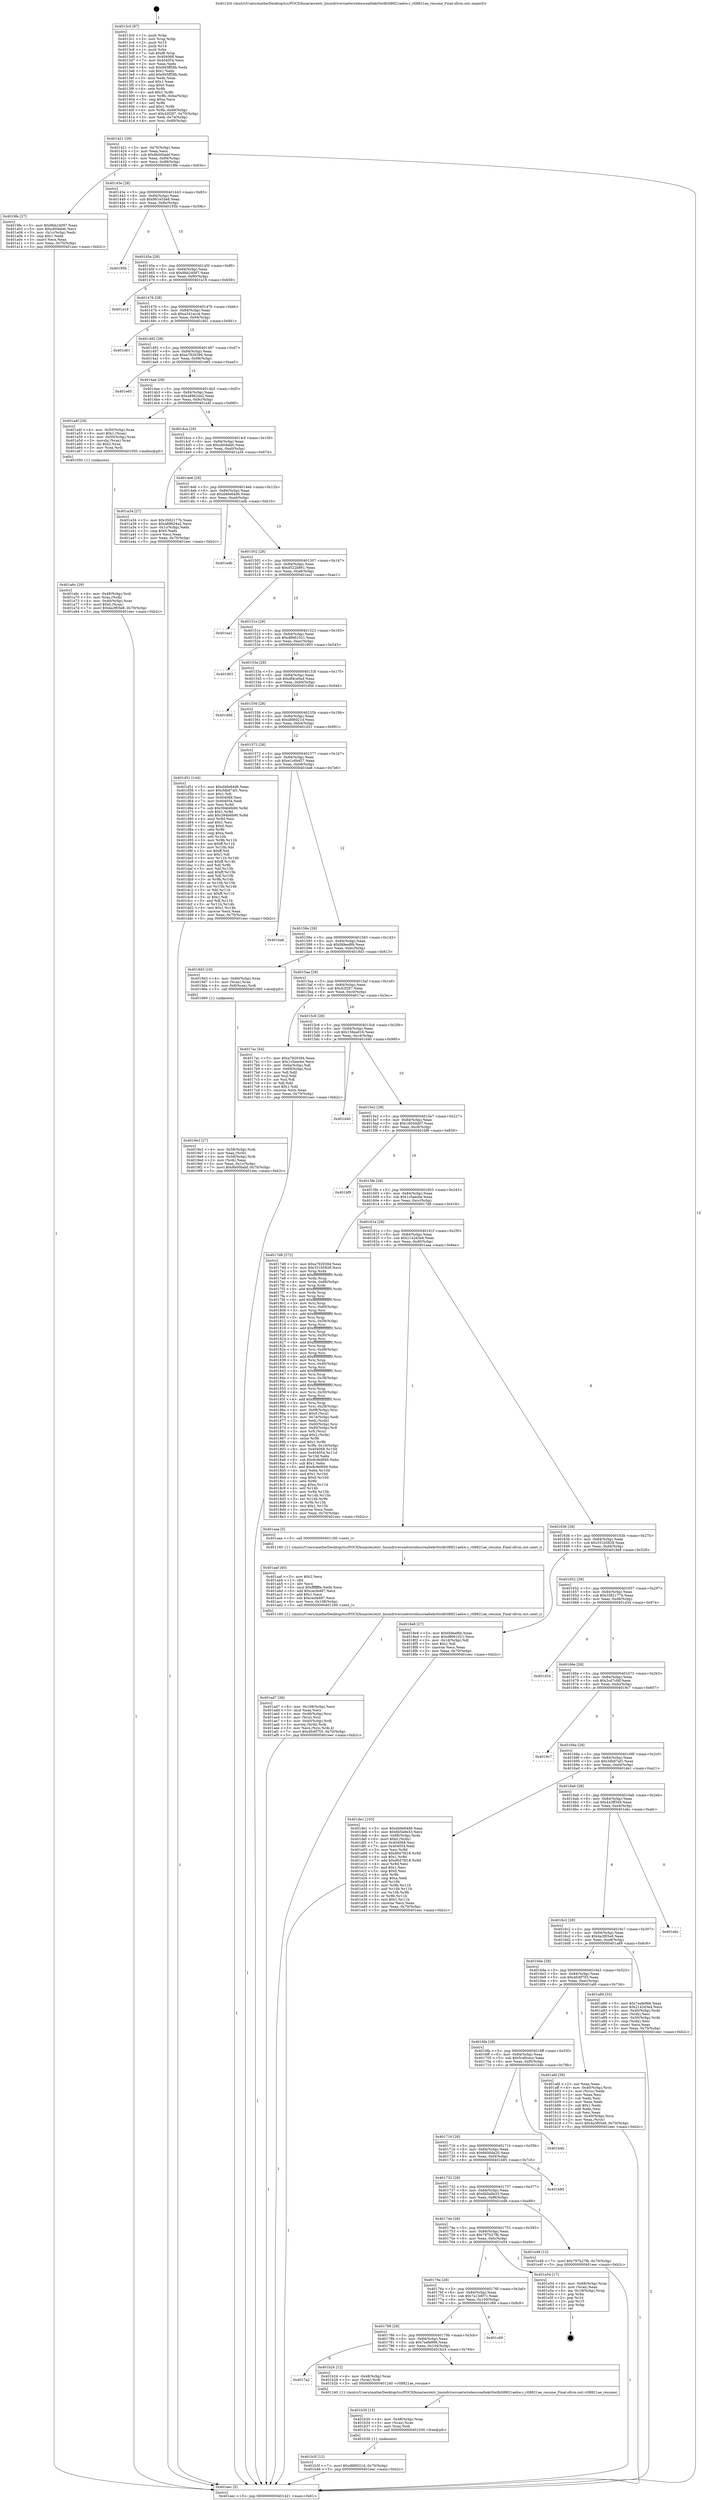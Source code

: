 digraph "0x4013c0" {
  label = "0x4013c0 (/mnt/c/Users/mathe/Desktop/tcc/POCII/binaries/extr_linuxdriversnetwirelessrealtekrtlwifirtl8821aehw.c_rtl8821ae_resume_Final-ollvm.out::main(0))"
  labelloc = "t"
  node[shape=record]

  Entry [label="",width=0.3,height=0.3,shape=circle,fillcolor=black,style=filled]
  "0x401421" [label="{
     0x401421 [29]\l
     | [instrs]\l
     &nbsp;&nbsp;0x401421 \<+3\>: mov -0x70(%rbp),%eax\l
     &nbsp;&nbsp;0x401424 \<+2\>: mov %eax,%ecx\l
     &nbsp;&nbsp;0x401426 \<+6\>: sub $0x8b00babf,%ecx\l
     &nbsp;&nbsp;0x40142c \<+6\>: mov %eax,-0x84(%rbp)\l
     &nbsp;&nbsp;0x401432 \<+6\>: mov %ecx,-0x88(%rbp)\l
     &nbsp;&nbsp;0x401438 \<+6\>: je 00000000004019fe \<main+0x63e\>\l
  }"]
  "0x4019fe" [label="{
     0x4019fe [27]\l
     | [instrs]\l
     &nbsp;&nbsp;0x4019fe \<+5\>: mov $0x9bb24097,%eax\l
     &nbsp;&nbsp;0x401a03 \<+5\>: mov $0xcb04ebfc,%ecx\l
     &nbsp;&nbsp;0x401a08 \<+3\>: mov -0x1c(%rbp),%edx\l
     &nbsp;&nbsp;0x401a0b \<+3\>: cmp $0x1,%edx\l
     &nbsp;&nbsp;0x401a0e \<+3\>: cmovl %ecx,%eax\l
     &nbsp;&nbsp;0x401a11 \<+3\>: mov %eax,-0x70(%rbp)\l
     &nbsp;&nbsp;0x401a14 \<+5\>: jmp 0000000000401eec \<main+0xb2c\>\l
  }"]
  "0x40143e" [label="{
     0x40143e [28]\l
     | [instrs]\l
     &nbsp;&nbsp;0x40143e \<+5\>: jmp 0000000000401443 \<main+0x83\>\l
     &nbsp;&nbsp;0x401443 \<+6\>: mov -0x84(%rbp),%eax\l
     &nbsp;&nbsp;0x401449 \<+5\>: sub $0x961e53e8,%eax\l
     &nbsp;&nbsp;0x40144e \<+6\>: mov %eax,-0x8c(%rbp)\l
     &nbsp;&nbsp;0x401454 \<+6\>: je 000000000040195b \<main+0x59b\>\l
  }"]
  Exit [label="",width=0.3,height=0.3,shape=circle,fillcolor=black,style=filled,peripheries=2]
  "0x40195b" [label="{
     0x40195b\l
  }", style=dashed]
  "0x40145a" [label="{
     0x40145a [28]\l
     | [instrs]\l
     &nbsp;&nbsp;0x40145a \<+5\>: jmp 000000000040145f \<main+0x9f\>\l
     &nbsp;&nbsp;0x40145f \<+6\>: mov -0x84(%rbp),%eax\l
     &nbsp;&nbsp;0x401465 \<+5\>: sub $0x9bb24097,%eax\l
     &nbsp;&nbsp;0x40146a \<+6\>: mov %eax,-0x90(%rbp)\l
     &nbsp;&nbsp;0x401470 \<+6\>: je 0000000000401a19 \<main+0x659\>\l
  }"]
  "0x401b3f" [label="{
     0x401b3f [12]\l
     | [instrs]\l
     &nbsp;&nbsp;0x401b3f \<+7\>: movl $0xdfd6021d,-0x70(%rbp)\l
     &nbsp;&nbsp;0x401b46 \<+5\>: jmp 0000000000401eec \<main+0xb2c\>\l
  }"]
  "0x401a19" [label="{
     0x401a19\l
  }", style=dashed]
  "0x401476" [label="{
     0x401476 [28]\l
     | [instrs]\l
     &nbsp;&nbsp;0x401476 \<+5\>: jmp 000000000040147b \<main+0xbb\>\l
     &nbsp;&nbsp;0x40147b \<+6\>: mov -0x84(%rbp),%eax\l
     &nbsp;&nbsp;0x401481 \<+5\>: sub $0xa341acc4,%eax\l
     &nbsp;&nbsp;0x401486 \<+6\>: mov %eax,-0x94(%rbp)\l
     &nbsp;&nbsp;0x40148c \<+6\>: je 0000000000401d01 \<main+0x941\>\l
  }"]
  "0x401b30" [label="{
     0x401b30 [15]\l
     | [instrs]\l
     &nbsp;&nbsp;0x401b30 \<+4\>: mov -0x48(%rbp),%rax\l
     &nbsp;&nbsp;0x401b34 \<+3\>: mov (%rax),%rax\l
     &nbsp;&nbsp;0x401b37 \<+3\>: mov %rax,%rdi\l
     &nbsp;&nbsp;0x401b3a \<+5\>: call 0000000000401030 \<free@plt\>\l
     | [calls]\l
     &nbsp;&nbsp;0x401030 \{1\} (unknown)\l
  }"]
  "0x401d01" [label="{
     0x401d01\l
  }", style=dashed]
  "0x401492" [label="{
     0x401492 [28]\l
     | [instrs]\l
     &nbsp;&nbsp;0x401492 \<+5\>: jmp 0000000000401497 \<main+0xd7\>\l
     &nbsp;&nbsp;0x401497 \<+6\>: mov -0x84(%rbp),%eax\l
     &nbsp;&nbsp;0x40149d \<+5\>: sub $0xa7929394,%eax\l
     &nbsp;&nbsp;0x4014a2 \<+6\>: mov %eax,-0x98(%rbp)\l
     &nbsp;&nbsp;0x4014a8 \<+6\>: je 0000000000401e65 \<main+0xaa5\>\l
  }"]
  "0x4017a2" [label="{
     0x4017a2\l
  }", style=dashed]
  "0x401e65" [label="{
     0x401e65\l
  }", style=dashed]
  "0x4014ae" [label="{
     0x4014ae [28]\l
     | [instrs]\l
     &nbsp;&nbsp;0x4014ae \<+5\>: jmp 00000000004014b3 \<main+0xf3\>\l
     &nbsp;&nbsp;0x4014b3 \<+6\>: mov -0x84(%rbp),%eax\l
     &nbsp;&nbsp;0x4014b9 \<+5\>: sub $0xa89624a2,%eax\l
     &nbsp;&nbsp;0x4014be \<+6\>: mov %eax,-0x9c(%rbp)\l
     &nbsp;&nbsp;0x4014c4 \<+6\>: je 0000000000401a4f \<main+0x68f\>\l
  }"]
  "0x401b24" [label="{
     0x401b24 [12]\l
     | [instrs]\l
     &nbsp;&nbsp;0x401b24 \<+4\>: mov -0x48(%rbp),%rax\l
     &nbsp;&nbsp;0x401b28 \<+3\>: mov (%rax),%rdi\l
     &nbsp;&nbsp;0x401b2b \<+5\>: call 0000000000401240 \<rtl8821ae_resume\>\l
     | [calls]\l
     &nbsp;&nbsp;0x401240 \{1\} (/mnt/c/Users/mathe/Desktop/tcc/POCII/binaries/extr_linuxdriversnetwirelessrealtekrtlwifirtl8821aehw.c_rtl8821ae_resume_Final-ollvm.out::rtl8821ae_resume)\l
  }"]
  "0x401a4f" [label="{
     0x401a4f [29]\l
     | [instrs]\l
     &nbsp;&nbsp;0x401a4f \<+4\>: mov -0x50(%rbp),%rax\l
     &nbsp;&nbsp;0x401a53 \<+6\>: movl $0x1,(%rax)\l
     &nbsp;&nbsp;0x401a59 \<+4\>: mov -0x50(%rbp),%rax\l
     &nbsp;&nbsp;0x401a5d \<+3\>: movslq (%rax),%rax\l
     &nbsp;&nbsp;0x401a60 \<+4\>: shl $0x2,%rax\l
     &nbsp;&nbsp;0x401a64 \<+3\>: mov %rax,%rdi\l
     &nbsp;&nbsp;0x401a67 \<+5\>: call 0000000000401050 \<malloc@plt\>\l
     | [calls]\l
     &nbsp;&nbsp;0x401050 \{1\} (unknown)\l
  }"]
  "0x4014ca" [label="{
     0x4014ca [28]\l
     | [instrs]\l
     &nbsp;&nbsp;0x4014ca \<+5\>: jmp 00000000004014cf \<main+0x10f\>\l
     &nbsp;&nbsp;0x4014cf \<+6\>: mov -0x84(%rbp),%eax\l
     &nbsp;&nbsp;0x4014d5 \<+5\>: sub $0xcb04ebfc,%eax\l
     &nbsp;&nbsp;0x4014da \<+6\>: mov %eax,-0xa0(%rbp)\l
     &nbsp;&nbsp;0x4014e0 \<+6\>: je 0000000000401a34 \<main+0x674\>\l
  }"]
  "0x401786" [label="{
     0x401786 [28]\l
     | [instrs]\l
     &nbsp;&nbsp;0x401786 \<+5\>: jmp 000000000040178b \<main+0x3cb\>\l
     &nbsp;&nbsp;0x40178b \<+6\>: mov -0x84(%rbp),%eax\l
     &nbsp;&nbsp;0x401791 \<+5\>: sub $0x7eefe966,%eax\l
     &nbsp;&nbsp;0x401796 \<+6\>: mov %eax,-0x104(%rbp)\l
     &nbsp;&nbsp;0x40179c \<+6\>: je 0000000000401b24 \<main+0x764\>\l
  }"]
  "0x401a34" [label="{
     0x401a34 [27]\l
     | [instrs]\l
     &nbsp;&nbsp;0x401a34 \<+5\>: mov $0x3582177b,%eax\l
     &nbsp;&nbsp;0x401a39 \<+5\>: mov $0xa89624a2,%ecx\l
     &nbsp;&nbsp;0x401a3e \<+3\>: mov -0x1c(%rbp),%edx\l
     &nbsp;&nbsp;0x401a41 \<+3\>: cmp $0x0,%edx\l
     &nbsp;&nbsp;0x401a44 \<+3\>: cmove %ecx,%eax\l
     &nbsp;&nbsp;0x401a47 \<+3\>: mov %eax,-0x70(%rbp)\l
     &nbsp;&nbsp;0x401a4a \<+5\>: jmp 0000000000401eec \<main+0xb2c\>\l
  }"]
  "0x4014e6" [label="{
     0x4014e6 [28]\l
     | [instrs]\l
     &nbsp;&nbsp;0x4014e6 \<+5\>: jmp 00000000004014eb \<main+0x12b\>\l
     &nbsp;&nbsp;0x4014eb \<+6\>: mov -0x84(%rbp),%eax\l
     &nbsp;&nbsp;0x4014f1 \<+5\>: sub $0xd46e64d6,%eax\l
     &nbsp;&nbsp;0x4014f6 \<+6\>: mov %eax,-0xa4(%rbp)\l
     &nbsp;&nbsp;0x4014fc \<+6\>: je 0000000000401edb \<main+0xb1b\>\l
  }"]
  "0x401c89" [label="{
     0x401c89\l
  }", style=dashed]
  "0x401edb" [label="{
     0x401edb\l
  }", style=dashed]
  "0x401502" [label="{
     0x401502 [28]\l
     | [instrs]\l
     &nbsp;&nbsp;0x401502 \<+5\>: jmp 0000000000401507 \<main+0x147\>\l
     &nbsp;&nbsp;0x401507 \<+6\>: mov -0x84(%rbp),%eax\l
     &nbsp;&nbsp;0x40150d \<+5\>: sub $0xd522b861,%eax\l
     &nbsp;&nbsp;0x401512 \<+6\>: mov %eax,-0xa8(%rbp)\l
     &nbsp;&nbsp;0x401518 \<+6\>: je 0000000000401ea1 \<main+0xae1\>\l
  }"]
  "0x40176a" [label="{
     0x40176a [28]\l
     | [instrs]\l
     &nbsp;&nbsp;0x40176a \<+5\>: jmp 000000000040176f \<main+0x3af\>\l
     &nbsp;&nbsp;0x40176f \<+6\>: mov -0x84(%rbp),%eax\l
     &nbsp;&nbsp;0x401775 \<+5\>: sub $0x7a13d07c,%eax\l
     &nbsp;&nbsp;0x40177a \<+6\>: mov %eax,-0x100(%rbp)\l
     &nbsp;&nbsp;0x401780 \<+6\>: je 0000000000401c89 \<main+0x8c9\>\l
  }"]
  "0x401ea1" [label="{
     0x401ea1\l
  }", style=dashed]
  "0x40151e" [label="{
     0x40151e [28]\l
     | [instrs]\l
     &nbsp;&nbsp;0x40151e \<+5\>: jmp 0000000000401523 \<main+0x163\>\l
     &nbsp;&nbsp;0x401523 \<+6\>: mov -0x84(%rbp),%eax\l
     &nbsp;&nbsp;0x401529 \<+5\>: sub $0xd8661021,%eax\l
     &nbsp;&nbsp;0x40152e \<+6\>: mov %eax,-0xac(%rbp)\l
     &nbsp;&nbsp;0x401534 \<+6\>: je 0000000000401903 \<main+0x543\>\l
  }"]
  "0x401e54" [label="{
     0x401e54 [17]\l
     | [instrs]\l
     &nbsp;&nbsp;0x401e54 \<+4\>: mov -0x68(%rbp),%rax\l
     &nbsp;&nbsp;0x401e58 \<+2\>: mov (%rax),%eax\l
     &nbsp;&nbsp;0x401e5a \<+4\>: lea -0x18(%rbp),%rsp\l
     &nbsp;&nbsp;0x401e5e \<+1\>: pop %rbx\l
     &nbsp;&nbsp;0x401e5f \<+2\>: pop %r14\l
     &nbsp;&nbsp;0x401e61 \<+2\>: pop %r15\l
     &nbsp;&nbsp;0x401e63 \<+1\>: pop %rbp\l
     &nbsp;&nbsp;0x401e64 \<+1\>: ret\l
  }"]
  "0x401903" [label="{
     0x401903\l
  }", style=dashed]
  "0x40153a" [label="{
     0x40153a [28]\l
     | [instrs]\l
     &nbsp;&nbsp;0x40153a \<+5\>: jmp 000000000040153f \<main+0x17f\>\l
     &nbsp;&nbsp;0x40153f \<+6\>: mov -0x84(%rbp),%eax\l
     &nbsp;&nbsp;0x401545 \<+5\>: sub $0xdf4ce0a4,%eax\l
     &nbsp;&nbsp;0x40154a \<+6\>: mov %eax,-0xb0(%rbp)\l
     &nbsp;&nbsp;0x401550 \<+6\>: je 0000000000401d0d \<main+0x94d\>\l
  }"]
  "0x40174e" [label="{
     0x40174e [28]\l
     | [instrs]\l
     &nbsp;&nbsp;0x40174e \<+5\>: jmp 0000000000401753 \<main+0x393\>\l
     &nbsp;&nbsp;0x401753 \<+6\>: mov -0x84(%rbp),%eax\l
     &nbsp;&nbsp;0x401759 \<+5\>: sub $0x797b27fb,%eax\l
     &nbsp;&nbsp;0x40175e \<+6\>: mov %eax,-0xfc(%rbp)\l
     &nbsp;&nbsp;0x401764 \<+6\>: je 0000000000401e54 \<main+0xa94\>\l
  }"]
  "0x401d0d" [label="{
     0x401d0d\l
  }", style=dashed]
  "0x401556" [label="{
     0x401556 [28]\l
     | [instrs]\l
     &nbsp;&nbsp;0x401556 \<+5\>: jmp 000000000040155b \<main+0x19b\>\l
     &nbsp;&nbsp;0x40155b \<+6\>: mov -0x84(%rbp),%eax\l
     &nbsp;&nbsp;0x401561 \<+5\>: sub $0xdfd6021d,%eax\l
     &nbsp;&nbsp;0x401566 \<+6\>: mov %eax,-0xb4(%rbp)\l
     &nbsp;&nbsp;0x40156c \<+6\>: je 0000000000401d51 \<main+0x991\>\l
  }"]
  "0x401e48" [label="{
     0x401e48 [12]\l
     | [instrs]\l
     &nbsp;&nbsp;0x401e48 \<+7\>: movl $0x797b27fb,-0x70(%rbp)\l
     &nbsp;&nbsp;0x401e4f \<+5\>: jmp 0000000000401eec \<main+0xb2c\>\l
  }"]
  "0x401d51" [label="{
     0x401d51 [144]\l
     | [instrs]\l
     &nbsp;&nbsp;0x401d51 \<+5\>: mov $0xd46e64d6,%eax\l
     &nbsp;&nbsp;0x401d56 \<+5\>: mov $0x3db87af1,%ecx\l
     &nbsp;&nbsp;0x401d5b \<+2\>: mov $0x1,%dl\l
     &nbsp;&nbsp;0x401d5d \<+7\>: mov 0x404068,%esi\l
     &nbsp;&nbsp;0x401d64 \<+7\>: mov 0x404054,%edi\l
     &nbsp;&nbsp;0x401d6b \<+3\>: mov %esi,%r8d\l
     &nbsp;&nbsp;0x401d6e \<+7\>: sub $0x394b6b90,%r8d\l
     &nbsp;&nbsp;0x401d75 \<+4\>: sub $0x1,%r8d\l
     &nbsp;&nbsp;0x401d79 \<+7\>: add $0x394b6b90,%r8d\l
     &nbsp;&nbsp;0x401d80 \<+4\>: imul %r8d,%esi\l
     &nbsp;&nbsp;0x401d84 \<+3\>: and $0x1,%esi\l
     &nbsp;&nbsp;0x401d87 \<+3\>: cmp $0x0,%esi\l
     &nbsp;&nbsp;0x401d8a \<+4\>: sete %r9b\l
     &nbsp;&nbsp;0x401d8e \<+3\>: cmp $0xa,%edi\l
     &nbsp;&nbsp;0x401d91 \<+4\>: setl %r10b\l
     &nbsp;&nbsp;0x401d95 \<+3\>: mov %r9b,%r11b\l
     &nbsp;&nbsp;0x401d98 \<+4\>: xor $0xff,%r11b\l
     &nbsp;&nbsp;0x401d9c \<+3\>: mov %r10b,%bl\l
     &nbsp;&nbsp;0x401d9f \<+3\>: xor $0xff,%bl\l
     &nbsp;&nbsp;0x401da2 \<+3\>: xor $0x1,%dl\l
     &nbsp;&nbsp;0x401da5 \<+3\>: mov %r11b,%r14b\l
     &nbsp;&nbsp;0x401da8 \<+4\>: and $0xff,%r14b\l
     &nbsp;&nbsp;0x401dac \<+3\>: and %dl,%r9b\l
     &nbsp;&nbsp;0x401daf \<+3\>: mov %bl,%r15b\l
     &nbsp;&nbsp;0x401db2 \<+4\>: and $0xff,%r15b\l
     &nbsp;&nbsp;0x401db6 \<+3\>: and %dl,%r10b\l
     &nbsp;&nbsp;0x401db9 \<+3\>: or %r9b,%r14b\l
     &nbsp;&nbsp;0x401dbc \<+3\>: or %r10b,%r15b\l
     &nbsp;&nbsp;0x401dbf \<+3\>: xor %r15b,%r14b\l
     &nbsp;&nbsp;0x401dc2 \<+3\>: or %bl,%r11b\l
     &nbsp;&nbsp;0x401dc5 \<+4\>: xor $0xff,%r11b\l
     &nbsp;&nbsp;0x401dc9 \<+3\>: or $0x1,%dl\l
     &nbsp;&nbsp;0x401dcc \<+3\>: and %dl,%r11b\l
     &nbsp;&nbsp;0x401dcf \<+3\>: or %r11b,%r14b\l
     &nbsp;&nbsp;0x401dd2 \<+4\>: test $0x1,%r14b\l
     &nbsp;&nbsp;0x401dd6 \<+3\>: cmovne %ecx,%eax\l
     &nbsp;&nbsp;0x401dd9 \<+3\>: mov %eax,-0x70(%rbp)\l
     &nbsp;&nbsp;0x401ddc \<+5\>: jmp 0000000000401eec \<main+0xb2c\>\l
  }"]
  "0x401572" [label="{
     0x401572 [28]\l
     | [instrs]\l
     &nbsp;&nbsp;0x401572 \<+5\>: jmp 0000000000401577 \<main+0x1b7\>\l
     &nbsp;&nbsp;0x401577 \<+6\>: mov -0x84(%rbp),%eax\l
     &nbsp;&nbsp;0x40157d \<+5\>: sub $0xe1c6b457,%eax\l
     &nbsp;&nbsp;0x401582 \<+6\>: mov %eax,-0xb8(%rbp)\l
     &nbsp;&nbsp;0x401588 \<+6\>: je 0000000000401ba6 \<main+0x7e6\>\l
  }"]
  "0x401732" [label="{
     0x401732 [28]\l
     | [instrs]\l
     &nbsp;&nbsp;0x401732 \<+5\>: jmp 0000000000401737 \<main+0x377\>\l
     &nbsp;&nbsp;0x401737 \<+6\>: mov -0x84(%rbp),%eax\l
     &nbsp;&nbsp;0x40173d \<+5\>: sub $0x6b5a9e33,%eax\l
     &nbsp;&nbsp;0x401742 \<+6\>: mov %eax,-0xf8(%rbp)\l
     &nbsp;&nbsp;0x401748 \<+6\>: je 0000000000401e48 \<main+0xa88\>\l
  }"]
  "0x401ba6" [label="{
     0x401ba6\l
  }", style=dashed]
  "0x40158e" [label="{
     0x40158e [28]\l
     | [instrs]\l
     &nbsp;&nbsp;0x40158e \<+5\>: jmp 0000000000401593 \<main+0x1d3\>\l
     &nbsp;&nbsp;0x401593 \<+6\>: mov -0x84(%rbp),%eax\l
     &nbsp;&nbsp;0x401599 \<+5\>: sub $0xf49eef6b,%eax\l
     &nbsp;&nbsp;0x40159e \<+6\>: mov %eax,-0xbc(%rbp)\l
     &nbsp;&nbsp;0x4015a4 \<+6\>: je 00000000004019d3 \<main+0x613\>\l
  }"]
  "0x401b85" [label="{
     0x401b85\l
  }", style=dashed]
  "0x4019d3" [label="{
     0x4019d3 [16]\l
     | [instrs]\l
     &nbsp;&nbsp;0x4019d3 \<+4\>: mov -0x60(%rbp),%rax\l
     &nbsp;&nbsp;0x4019d7 \<+3\>: mov (%rax),%rax\l
     &nbsp;&nbsp;0x4019da \<+4\>: mov 0x8(%rax),%rdi\l
     &nbsp;&nbsp;0x4019de \<+5\>: call 0000000000401060 \<atoi@plt\>\l
     | [calls]\l
     &nbsp;&nbsp;0x401060 \{1\} (unknown)\l
  }"]
  "0x4015aa" [label="{
     0x4015aa [28]\l
     | [instrs]\l
     &nbsp;&nbsp;0x4015aa \<+5\>: jmp 00000000004015af \<main+0x1ef\>\l
     &nbsp;&nbsp;0x4015af \<+6\>: mov -0x84(%rbp),%eax\l
     &nbsp;&nbsp;0x4015b5 \<+5\>: sub $0x42f287,%eax\l
     &nbsp;&nbsp;0x4015ba \<+6\>: mov %eax,-0xc0(%rbp)\l
     &nbsp;&nbsp;0x4015c0 \<+6\>: je 00000000004017ac \<main+0x3ec\>\l
  }"]
  "0x401716" [label="{
     0x401716 [28]\l
     | [instrs]\l
     &nbsp;&nbsp;0x401716 \<+5\>: jmp 000000000040171b \<main+0x35b\>\l
     &nbsp;&nbsp;0x40171b \<+6\>: mov -0x84(%rbp),%eax\l
     &nbsp;&nbsp;0x401721 \<+5\>: sub $0x6600da20,%eax\l
     &nbsp;&nbsp;0x401726 \<+6\>: mov %eax,-0xf4(%rbp)\l
     &nbsp;&nbsp;0x40172c \<+6\>: je 0000000000401b85 \<main+0x7c5\>\l
  }"]
  "0x4017ac" [label="{
     0x4017ac [44]\l
     | [instrs]\l
     &nbsp;&nbsp;0x4017ac \<+5\>: mov $0xa7929394,%eax\l
     &nbsp;&nbsp;0x4017b1 \<+5\>: mov $0x1c5aecbe,%ecx\l
     &nbsp;&nbsp;0x4017b6 \<+3\>: mov -0x6a(%rbp),%dl\l
     &nbsp;&nbsp;0x4017b9 \<+4\>: mov -0x69(%rbp),%sil\l
     &nbsp;&nbsp;0x4017bd \<+3\>: mov %dl,%dil\l
     &nbsp;&nbsp;0x4017c0 \<+3\>: and %sil,%dil\l
     &nbsp;&nbsp;0x4017c3 \<+3\>: xor %sil,%dl\l
     &nbsp;&nbsp;0x4017c6 \<+3\>: or %dl,%dil\l
     &nbsp;&nbsp;0x4017c9 \<+4\>: test $0x1,%dil\l
     &nbsp;&nbsp;0x4017cd \<+3\>: cmovne %ecx,%eax\l
     &nbsp;&nbsp;0x4017d0 \<+3\>: mov %eax,-0x70(%rbp)\l
     &nbsp;&nbsp;0x4017d3 \<+5\>: jmp 0000000000401eec \<main+0xb2c\>\l
  }"]
  "0x4015c6" [label="{
     0x4015c6 [28]\l
     | [instrs]\l
     &nbsp;&nbsp;0x4015c6 \<+5\>: jmp 00000000004015cb \<main+0x20b\>\l
     &nbsp;&nbsp;0x4015cb \<+6\>: mov -0x84(%rbp),%eax\l
     &nbsp;&nbsp;0x4015d1 \<+5\>: sub $0x156ea016,%eax\l
     &nbsp;&nbsp;0x4015d6 \<+6\>: mov %eax,-0xc4(%rbp)\l
     &nbsp;&nbsp;0x4015dc \<+6\>: je 0000000000401d40 \<main+0x980\>\l
  }"]
  "0x401eec" [label="{
     0x401eec [5]\l
     | [instrs]\l
     &nbsp;&nbsp;0x401eec \<+5\>: jmp 0000000000401421 \<main+0x61\>\l
  }"]
  "0x4013c0" [label="{
     0x4013c0 [97]\l
     | [instrs]\l
     &nbsp;&nbsp;0x4013c0 \<+1\>: push %rbp\l
     &nbsp;&nbsp;0x4013c1 \<+3\>: mov %rsp,%rbp\l
     &nbsp;&nbsp;0x4013c4 \<+2\>: push %r15\l
     &nbsp;&nbsp;0x4013c6 \<+2\>: push %r14\l
     &nbsp;&nbsp;0x4013c8 \<+1\>: push %rbx\l
     &nbsp;&nbsp;0x4013c9 \<+7\>: sub $0xf8,%rsp\l
     &nbsp;&nbsp;0x4013d0 \<+7\>: mov 0x404068,%eax\l
     &nbsp;&nbsp;0x4013d7 \<+7\>: mov 0x404054,%ecx\l
     &nbsp;&nbsp;0x4013de \<+2\>: mov %eax,%edx\l
     &nbsp;&nbsp;0x4013e0 \<+6\>: sub $0x945ff58b,%edx\l
     &nbsp;&nbsp;0x4013e6 \<+3\>: sub $0x1,%edx\l
     &nbsp;&nbsp;0x4013e9 \<+6\>: add $0x945ff58b,%edx\l
     &nbsp;&nbsp;0x4013ef \<+3\>: imul %edx,%eax\l
     &nbsp;&nbsp;0x4013f2 \<+3\>: and $0x1,%eax\l
     &nbsp;&nbsp;0x4013f5 \<+3\>: cmp $0x0,%eax\l
     &nbsp;&nbsp;0x4013f8 \<+4\>: sete %r8b\l
     &nbsp;&nbsp;0x4013fc \<+4\>: and $0x1,%r8b\l
     &nbsp;&nbsp;0x401400 \<+4\>: mov %r8b,-0x6a(%rbp)\l
     &nbsp;&nbsp;0x401404 \<+3\>: cmp $0xa,%ecx\l
     &nbsp;&nbsp;0x401407 \<+4\>: setl %r8b\l
     &nbsp;&nbsp;0x40140b \<+4\>: and $0x1,%r8b\l
     &nbsp;&nbsp;0x40140f \<+4\>: mov %r8b,-0x69(%rbp)\l
     &nbsp;&nbsp;0x401413 \<+7\>: movl $0x42f287,-0x70(%rbp)\l
     &nbsp;&nbsp;0x40141a \<+3\>: mov %edi,-0x74(%rbp)\l
     &nbsp;&nbsp;0x40141d \<+4\>: mov %rsi,-0x80(%rbp)\l
  }"]
  "0x401b4b" [label="{
     0x401b4b\l
  }", style=dashed]
  "0x401d40" [label="{
     0x401d40\l
  }", style=dashed]
  "0x4015e2" [label="{
     0x4015e2 [28]\l
     | [instrs]\l
     &nbsp;&nbsp;0x4015e2 \<+5\>: jmp 00000000004015e7 \<main+0x227\>\l
     &nbsp;&nbsp;0x4015e7 \<+6\>: mov -0x84(%rbp),%eax\l
     &nbsp;&nbsp;0x4015ed \<+5\>: sub $0x1605ddd7,%eax\l
     &nbsp;&nbsp;0x4015f2 \<+6\>: mov %eax,-0xc8(%rbp)\l
     &nbsp;&nbsp;0x4015f8 \<+6\>: je 0000000000401bf9 \<main+0x839\>\l
  }"]
  "0x4016fa" [label="{
     0x4016fa [28]\l
     | [instrs]\l
     &nbsp;&nbsp;0x4016fa \<+5\>: jmp 00000000004016ff \<main+0x33f\>\l
     &nbsp;&nbsp;0x4016ff \<+6\>: mov -0x84(%rbp),%eax\l
     &nbsp;&nbsp;0x401705 \<+5\>: sub $0x5cd0cecc,%eax\l
     &nbsp;&nbsp;0x40170a \<+6\>: mov %eax,-0xf0(%rbp)\l
     &nbsp;&nbsp;0x401710 \<+6\>: je 0000000000401b4b \<main+0x78b\>\l
  }"]
  "0x401bf9" [label="{
     0x401bf9\l
  }", style=dashed]
  "0x4015fe" [label="{
     0x4015fe [28]\l
     | [instrs]\l
     &nbsp;&nbsp;0x4015fe \<+5\>: jmp 0000000000401603 \<main+0x243\>\l
     &nbsp;&nbsp;0x401603 \<+6\>: mov -0x84(%rbp),%eax\l
     &nbsp;&nbsp;0x401609 \<+5\>: sub $0x1c5aecbe,%eax\l
     &nbsp;&nbsp;0x40160e \<+6\>: mov %eax,-0xcc(%rbp)\l
     &nbsp;&nbsp;0x401614 \<+6\>: je 00000000004017d8 \<main+0x418\>\l
  }"]
  "0x401afd" [label="{
     0x401afd [39]\l
     | [instrs]\l
     &nbsp;&nbsp;0x401afd \<+2\>: xor %eax,%eax\l
     &nbsp;&nbsp;0x401aff \<+4\>: mov -0x40(%rbp),%rcx\l
     &nbsp;&nbsp;0x401b03 \<+2\>: mov (%rcx),%edx\l
     &nbsp;&nbsp;0x401b05 \<+2\>: mov %eax,%esi\l
     &nbsp;&nbsp;0x401b07 \<+2\>: sub %edx,%esi\l
     &nbsp;&nbsp;0x401b09 \<+2\>: mov %eax,%edx\l
     &nbsp;&nbsp;0x401b0b \<+3\>: sub $0x1,%edx\l
     &nbsp;&nbsp;0x401b0e \<+2\>: add %edx,%esi\l
     &nbsp;&nbsp;0x401b10 \<+2\>: sub %esi,%eax\l
     &nbsp;&nbsp;0x401b12 \<+4\>: mov -0x40(%rbp),%rcx\l
     &nbsp;&nbsp;0x401b16 \<+2\>: mov %eax,(%rcx)\l
     &nbsp;&nbsp;0x401b18 \<+7\>: movl $0x4a3f05e8,-0x70(%rbp)\l
     &nbsp;&nbsp;0x401b1f \<+5\>: jmp 0000000000401eec \<main+0xb2c\>\l
  }"]
  "0x4017d8" [label="{
     0x4017d8 [272]\l
     | [instrs]\l
     &nbsp;&nbsp;0x4017d8 \<+5\>: mov $0xa7929394,%eax\l
     &nbsp;&nbsp;0x4017dd \<+5\>: mov $0x331b5828,%ecx\l
     &nbsp;&nbsp;0x4017e2 \<+3\>: mov %rsp,%rdx\l
     &nbsp;&nbsp;0x4017e5 \<+4\>: add $0xfffffffffffffff0,%rdx\l
     &nbsp;&nbsp;0x4017e9 \<+3\>: mov %rdx,%rsp\l
     &nbsp;&nbsp;0x4017ec \<+4\>: mov %rdx,-0x68(%rbp)\l
     &nbsp;&nbsp;0x4017f0 \<+3\>: mov %rsp,%rdx\l
     &nbsp;&nbsp;0x4017f3 \<+4\>: add $0xfffffffffffffff0,%rdx\l
     &nbsp;&nbsp;0x4017f7 \<+3\>: mov %rdx,%rsp\l
     &nbsp;&nbsp;0x4017fa \<+3\>: mov %rsp,%rsi\l
     &nbsp;&nbsp;0x4017fd \<+4\>: add $0xfffffffffffffff0,%rsi\l
     &nbsp;&nbsp;0x401801 \<+3\>: mov %rsi,%rsp\l
     &nbsp;&nbsp;0x401804 \<+4\>: mov %rsi,-0x60(%rbp)\l
     &nbsp;&nbsp;0x401808 \<+3\>: mov %rsp,%rsi\l
     &nbsp;&nbsp;0x40180b \<+4\>: add $0xfffffffffffffff0,%rsi\l
     &nbsp;&nbsp;0x40180f \<+3\>: mov %rsi,%rsp\l
     &nbsp;&nbsp;0x401812 \<+4\>: mov %rsi,-0x58(%rbp)\l
     &nbsp;&nbsp;0x401816 \<+3\>: mov %rsp,%rsi\l
     &nbsp;&nbsp;0x401819 \<+4\>: add $0xfffffffffffffff0,%rsi\l
     &nbsp;&nbsp;0x40181d \<+3\>: mov %rsi,%rsp\l
     &nbsp;&nbsp;0x401820 \<+4\>: mov %rsi,-0x50(%rbp)\l
     &nbsp;&nbsp;0x401824 \<+3\>: mov %rsp,%rsi\l
     &nbsp;&nbsp;0x401827 \<+4\>: add $0xfffffffffffffff0,%rsi\l
     &nbsp;&nbsp;0x40182b \<+3\>: mov %rsi,%rsp\l
     &nbsp;&nbsp;0x40182e \<+4\>: mov %rsi,-0x48(%rbp)\l
     &nbsp;&nbsp;0x401832 \<+3\>: mov %rsp,%rsi\l
     &nbsp;&nbsp;0x401835 \<+4\>: add $0xfffffffffffffff0,%rsi\l
     &nbsp;&nbsp;0x401839 \<+3\>: mov %rsi,%rsp\l
     &nbsp;&nbsp;0x40183c \<+4\>: mov %rsi,-0x40(%rbp)\l
     &nbsp;&nbsp;0x401840 \<+3\>: mov %rsp,%rsi\l
     &nbsp;&nbsp;0x401843 \<+4\>: add $0xfffffffffffffff0,%rsi\l
     &nbsp;&nbsp;0x401847 \<+3\>: mov %rsi,%rsp\l
     &nbsp;&nbsp;0x40184a \<+4\>: mov %rsi,-0x38(%rbp)\l
     &nbsp;&nbsp;0x40184e \<+3\>: mov %rsp,%rsi\l
     &nbsp;&nbsp;0x401851 \<+4\>: add $0xfffffffffffffff0,%rsi\l
     &nbsp;&nbsp;0x401855 \<+3\>: mov %rsi,%rsp\l
     &nbsp;&nbsp;0x401858 \<+4\>: mov %rsi,-0x30(%rbp)\l
     &nbsp;&nbsp;0x40185c \<+3\>: mov %rsp,%rsi\l
     &nbsp;&nbsp;0x40185f \<+4\>: add $0xfffffffffffffff0,%rsi\l
     &nbsp;&nbsp;0x401863 \<+3\>: mov %rsi,%rsp\l
     &nbsp;&nbsp;0x401866 \<+4\>: mov %rsi,-0x28(%rbp)\l
     &nbsp;&nbsp;0x40186a \<+4\>: mov -0x68(%rbp),%rsi\l
     &nbsp;&nbsp;0x40186e \<+6\>: movl $0x0,(%rsi)\l
     &nbsp;&nbsp;0x401874 \<+3\>: mov -0x74(%rbp),%edi\l
     &nbsp;&nbsp;0x401877 \<+2\>: mov %edi,(%rdx)\l
     &nbsp;&nbsp;0x401879 \<+4\>: mov -0x60(%rbp),%rsi\l
     &nbsp;&nbsp;0x40187d \<+4\>: mov -0x80(%rbp),%r8\l
     &nbsp;&nbsp;0x401881 \<+3\>: mov %r8,(%rsi)\l
     &nbsp;&nbsp;0x401884 \<+3\>: cmpl $0x2,(%rdx)\l
     &nbsp;&nbsp;0x401887 \<+4\>: setne %r9b\l
     &nbsp;&nbsp;0x40188b \<+4\>: and $0x1,%r9b\l
     &nbsp;&nbsp;0x40188f \<+4\>: mov %r9b,-0x1d(%rbp)\l
     &nbsp;&nbsp;0x401893 \<+8\>: mov 0x404068,%r10d\l
     &nbsp;&nbsp;0x40189b \<+8\>: mov 0x404054,%r11d\l
     &nbsp;&nbsp;0x4018a3 \<+3\>: mov %r10d,%ebx\l
     &nbsp;&nbsp;0x4018a6 \<+6\>: sub $0x8c9e8f49,%ebx\l
     &nbsp;&nbsp;0x4018ac \<+3\>: sub $0x1,%ebx\l
     &nbsp;&nbsp;0x4018af \<+6\>: add $0x8c9e8f49,%ebx\l
     &nbsp;&nbsp;0x4018b5 \<+4\>: imul %ebx,%r10d\l
     &nbsp;&nbsp;0x4018b9 \<+4\>: and $0x1,%r10d\l
     &nbsp;&nbsp;0x4018bd \<+4\>: cmp $0x0,%r10d\l
     &nbsp;&nbsp;0x4018c1 \<+4\>: sete %r9b\l
     &nbsp;&nbsp;0x4018c5 \<+4\>: cmp $0xa,%r11d\l
     &nbsp;&nbsp;0x4018c9 \<+4\>: setl %r14b\l
     &nbsp;&nbsp;0x4018cd \<+3\>: mov %r9b,%r15b\l
     &nbsp;&nbsp;0x4018d0 \<+3\>: and %r14b,%r15b\l
     &nbsp;&nbsp;0x4018d3 \<+3\>: xor %r14b,%r9b\l
     &nbsp;&nbsp;0x4018d6 \<+3\>: or %r9b,%r15b\l
     &nbsp;&nbsp;0x4018d9 \<+4\>: test $0x1,%r15b\l
     &nbsp;&nbsp;0x4018dd \<+3\>: cmovne %ecx,%eax\l
     &nbsp;&nbsp;0x4018e0 \<+3\>: mov %eax,-0x70(%rbp)\l
     &nbsp;&nbsp;0x4018e3 \<+5\>: jmp 0000000000401eec \<main+0xb2c\>\l
  }"]
  "0x40161a" [label="{
     0x40161a [28]\l
     | [instrs]\l
     &nbsp;&nbsp;0x40161a \<+5\>: jmp 000000000040161f \<main+0x25f\>\l
     &nbsp;&nbsp;0x40161f \<+6\>: mov -0x84(%rbp),%eax\l
     &nbsp;&nbsp;0x401625 \<+5\>: sub $0x2142d3e4,%eax\l
     &nbsp;&nbsp;0x40162a \<+6\>: mov %eax,-0xd0(%rbp)\l
     &nbsp;&nbsp;0x401630 \<+6\>: je 0000000000401aaa \<main+0x6ea\>\l
  }"]
  "0x401ad7" [label="{
     0x401ad7 [38]\l
     | [instrs]\l
     &nbsp;&nbsp;0x401ad7 \<+6\>: mov -0x108(%rbp),%ecx\l
     &nbsp;&nbsp;0x401add \<+3\>: imul %eax,%ecx\l
     &nbsp;&nbsp;0x401ae0 \<+4\>: mov -0x48(%rbp),%rsi\l
     &nbsp;&nbsp;0x401ae4 \<+3\>: mov (%rsi),%rsi\l
     &nbsp;&nbsp;0x401ae7 \<+4\>: mov -0x40(%rbp),%rdi\l
     &nbsp;&nbsp;0x401aeb \<+3\>: movslq (%rdi),%rdi\l
     &nbsp;&nbsp;0x401aee \<+3\>: mov %ecx,(%rsi,%rdi,4)\l
     &nbsp;&nbsp;0x401af1 \<+7\>: movl $0x4fc6f755,-0x70(%rbp)\l
     &nbsp;&nbsp;0x401af8 \<+5\>: jmp 0000000000401eec \<main+0xb2c\>\l
  }"]
  "0x401aaf" [label="{
     0x401aaf [40]\l
     | [instrs]\l
     &nbsp;&nbsp;0x401aaf \<+5\>: mov $0x2,%ecx\l
     &nbsp;&nbsp;0x401ab4 \<+1\>: cltd\l
     &nbsp;&nbsp;0x401ab5 \<+2\>: idiv %ecx\l
     &nbsp;&nbsp;0x401ab7 \<+6\>: imul $0xfffffffe,%edx,%ecx\l
     &nbsp;&nbsp;0x401abd \<+6\>: add $0xcecfa487,%ecx\l
     &nbsp;&nbsp;0x401ac3 \<+3\>: add $0x1,%ecx\l
     &nbsp;&nbsp;0x401ac6 \<+6\>: sub $0xcecfa487,%ecx\l
     &nbsp;&nbsp;0x401acc \<+6\>: mov %ecx,-0x108(%rbp)\l
     &nbsp;&nbsp;0x401ad2 \<+5\>: call 0000000000401160 \<next_i\>\l
     | [calls]\l
     &nbsp;&nbsp;0x401160 \{1\} (/mnt/c/Users/mathe/Desktop/tcc/POCII/binaries/extr_linuxdriversnetwirelessrealtekrtlwifirtl8821aehw.c_rtl8821ae_resume_Final-ollvm.out::next_i)\l
  }"]
  "0x401aaa" [label="{
     0x401aaa [5]\l
     | [instrs]\l
     &nbsp;&nbsp;0x401aaa \<+5\>: call 0000000000401160 \<next_i\>\l
     | [calls]\l
     &nbsp;&nbsp;0x401160 \{1\} (/mnt/c/Users/mathe/Desktop/tcc/POCII/binaries/extr_linuxdriversnetwirelessrealtekrtlwifirtl8821aehw.c_rtl8821ae_resume_Final-ollvm.out::next_i)\l
  }"]
  "0x401636" [label="{
     0x401636 [28]\l
     | [instrs]\l
     &nbsp;&nbsp;0x401636 \<+5\>: jmp 000000000040163b \<main+0x27b\>\l
     &nbsp;&nbsp;0x40163b \<+6\>: mov -0x84(%rbp),%eax\l
     &nbsp;&nbsp;0x401641 \<+5\>: sub $0x331b5828,%eax\l
     &nbsp;&nbsp;0x401646 \<+6\>: mov %eax,-0xd4(%rbp)\l
     &nbsp;&nbsp;0x40164c \<+6\>: je 00000000004018e8 \<main+0x528\>\l
  }"]
  "0x4016de" [label="{
     0x4016de [28]\l
     | [instrs]\l
     &nbsp;&nbsp;0x4016de \<+5\>: jmp 00000000004016e3 \<main+0x323\>\l
     &nbsp;&nbsp;0x4016e3 \<+6\>: mov -0x84(%rbp),%eax\l
     &nbsp;&nbsp;0x4016e9 \<+5\>: sub $0x4fc6f755,%eax\l
     &nbsp;&nbsp;0x4016ee \<+6\>: mov %eax,-0xec(%rbp)\l
     &nbsp;&nbsp;0x4016f4 \<+6\>: je 0000000000401afd \<main+0x73d\>\l
  }"]
  "0x4018e8" [label="{
     0x4018e8 [27]\l
     | [instrs]\l
     &nbsp;&nbsp;0x4018e8 \<+5\>: mov $0xf49eef6b,%eax\l
     &nbsp;&nbsp;0x4018ed \<+5\>: mov $0xd8661021,%ecx\l
     &nbsp;&nbsp;0x4018f2 \<+3\>: mov -0x1d(%rbp),%dl\l
     &nbsp;&nbsp;0x4018f5 \<+3\>: test $0x1,%dl\l
     &nbsp;&nbsp;0x4018f8 \<+3\>: cmovne %ecx,%eax\l
     &nbsp;&nbsp;0x4018fb \<+3\>: mov %eax,-0x70(%rbp)\l
     &nbsp;&nbsp;0x4018fe \<+5\>: jmp 0000000000401eec \<main+0xb2c\>\l
  }"]
  "0x401652" [label="{
     0x401652 [28]\l
     | [instrs]\l
     &nbsp;&nbsp;0x401652 \<+5\>: jmp 0000000000401657 \<main+0x297\>\l
     &nbsp;&nbsp;0x401657 \<+6\>: mov -0x84(%rbp),%eax\l
     &nbsp;&nbsp;0x40165d \<+5\>: sub $0x3582177b,%eax\l
     &nbsp;&nbsp;0x401662 \<+6\>: mov %eax,-0xd8(%rbp)\l
     &nbsp;&nbsp;0x401668 \<+6\>: je 0000000000401d34 \<main+0x974\>\l
  }"]
  "0x4019e3" [label="{
     0x4019e3 [27]\l
     | [instrs]\l
     &nbsp;&nbsp;0x4019e3 \<+4\>: mov -0x58(%rbp),%rdi\l
     &nbsp;&nbsp;0x4019e7 \<+2\>: mov %eax,(%rdi)\l
     &nbsp;&nbsp;0x4019e9 \<+4\>: mov -0x58(%rbp),%rdi\l
     &nbsp;&nbsp;0x4019ed \<+2\>: mov (%rdi),%eax\l
     &nbsp;&nbsp;0x4019ef \<+3\>: mov %eax,-0x1c(%rbp)\l
     &nbsp;&nbsp;0x4019f2 \<+7\>: movl $0x8b00babf,-0x70(%rbp)\l
     &nbsp;&nbsp;0x4019f9 \<+5\>: jmp 0000000000401eec \<main+0xb2c\>\l
  }"]
  "0x401a6c" [label="{
     0x401a6c [29]\l
     | [instrs]\l
     &nbsp;&nbsp;0x401a6c \<+4\>: mov -0x48(%rbp),%rdi\l
     &nbsp;&nbsp;0x401a70 \<+3\>: mov %rax,(%rdi)\l
     &nbsp;&nbsp;0x401a73 \<+4\>: mov -0x40(%rbp),%rax\l
     &nbsp;&nbsp;0x401a77 \<+6\>: movl $0x0,(%rax)\l
     &nbsp;&nbsp;0x401a7d \<+7\>: movl $0x4a3f05e8,-0x70(%rbp)\l
     &nbsp;&nbsp;0x401a84 \<+5\>: jmp 0000000000401eec \<main+0xb2c\>\l
  }"]
  "0x401a89" [label="{
     0x401a89 [33]\l
     | [instrs]\l
     &nbsp;&nbsp;0x401a89 \<+5\>: mov $0x7eefe966,%eax\l
     &nbsp;&nbsp;0x401a8e \<+5\>: mov $0x2142d3e4,%ecx\l
     &nbsp;&nbsp;0x401a93 \<+4\>: mov -0x40(%rbp),%rdx\l
     &nbsp;&nbsp;0x401a97 \<+2\>: mov (%rdx),%esi\l
     &nbsp;&nbsp;0x401a99 \<+4\>: mov -0x50(%rbp),%rdx\l
     &nbsp;&nbsp;0x401a9d \<+2\>: cmp (%rdx),%esi\l
     &nbsp;&nbsp;0x401a9f \<+3\>: cmovl %ecx,%eax\l
     &nbsp;&nbsp;0x401aa2 \<+3\>: mov %eax,-0x70(%rbp)\l
     &nbsp;&nbsp;0x401aa5 \<+5\>: jmp 0000000000401eec \<main+0xb2c\>\l
  }"]
  "0x401d34" [label="{
     0x401d34\l
  }", style=dashed]
  "0x40166e" [label="{
     0x40166e [28]\l
     | [instrs]\l
     &nbsp;&nbsp;0x40166e \<+5\>: jmp 0000000000401673 \<main+0x2b3\>\l
     &nbsp;&nbsp;0x401673 \<+6\>: mov -0x84(%rbp),%eax\l
     &nbsp;&nbsp;0x401679 \<+5\>: sub $0x3cd7cfdf,%eax\l
     &nbsp;&nbsp;0x40167e \<+6\>: mov %eax,-0xdc(%rbp)\l
     &nbsp;&nbsp;0x401684 \<+6\>: je 00000000004019c7 \<main+0x607\>\l
  }"]
  "0x4016c2" [label="{
     0x4016c2 [28]\l
     | [instrs]\l
     &nbsp;&nbsp;0x4016c2 \<+5\>: jmp 00000000004016c7 \<main+0x307\>\l
     &nbsp;&nbsp;0x4016c7 \<+6\>: mov -0x84(%rbp),%eax\l
     &nbsp;&nbsp;0x4016cd \<+5\>: sub $0x4a3f05e8,%eax\l
     &nbsp;&nbsp;0x4016d2 \<+6\>: mov %eax,-0xe8(%rbp)\l
     &nbsp;&nbsp;0x4016d8 \<+6\>: je 0000000000401a89 \<main+0x6c9\>\l
  }"]
  "0x4019c7" [label="{
     0x4019c7\l
  }", style=dashed]
  "0x40168a" [label="{
     0x40168a [28]\l
     | [instrs]\l
     &nbsp;&nbsp;0x40168a \<+5\>: jmp 000000000040168f \<main+0x2cf\>\l
     &nbsp;&nbsp;0x40168f \<+6\>: mov -0x84(%rbp),%eax\l
     &nbsp;&nbsp;0x401695 \<+5\>: sub $0x3db87af1,%eax\l
     &nbsp;&nbsp;0x40169a \<+6\>: mov %eax,-0xe0(%rbp)\l
     &nbsp;&nbsp;0x4016a0 \<+6\>: je 0000000000401de1 \<main+0xa21\>\l
  }"]
  "0x401ebc" [label="{
     0x401ebc\l
  }", style=dashed]
  "0x401de1" [label="{
     0x401de1 [103]\l
     | [instrs]\l
     &nbsp;&nbsp;0x401de1 \<+5\>: mov $0xd46e64d6,%eax\l
     &nbsp;&nbsp;0x401de6 \<+5\>: mov $0x6b5a9e33,%ecx\l
     &nbsp;&nbsp;0x401deb \<+4\>: mov -0x68(%rbp),%rdx\l
     &nbsp;&nbsp;0x401def \<+6\>: movl $0x0,(%rdx)\l
     &nbsp;&nbsp;0x401df5 \<+7\>: mov 0x404068,%esi\l
     &nbsp;&nbsp;0x401dfc \<+7\>: mov 0x404054,%edi\l
     &nbsp;&nbsp;0x401e03 \<+3\>: mov %esi,%r8d\l
     &nbsp;&nbsp;0x401e06 \<+7\>: sub $0xd647fd18,%r8d\l
     &nbsp;&nbsp;0x401e0d \<+4\>: sub $0x1,%r8d\l
     &nbsp;&nbsp;0x401e11 \<+7\>: add $0xd647fd18,%r8d\l
     &nbsp;&nbsp;0x401e18 \<+4\>: imul %r8d,%esi\l
     &nbsp;&nbsp;0x401e1c \<+3\>: and $0x1,%esi\l
     &nbsp;&nbsp;0x401e1f \<+3\>: cmp $0x0,%esi\l
     &nbsp;&nbsp;0x401e22 \<+4\>: sete %r9b\l
     &nbsp;&nbsp;0x401e26 \<+3\>: cmp $0xa,%edi\l
     &nbsp;&nbsp;0x401e29 \<+4\>: setl %r10b\l
     &nbsp;&nbsp;0x401e2d \<+3\>: mov %r9b,%r11b\l
     &nbsp;&nbsp;0x401e30 \<+3\>: and %r10b,%r11b\l
     &nbsp;&nbsp;0x401e33 \<+3\>: xor %r10b,%r9b\l
     &nbsp;&nbsp;0x401e36 \<+3\>: or %r9b,%r11b\l
     &nbsp;&nbsp;0x401e39 \<+4\>: test $0x1,%r11b\l
     &nbsp;&nbsp;0x401e3d \<+3\>: cmovne %ecx,%eax\l
     &nbsp;&nbsp;0x401e40 \<+3\>: mov %eax,-0x70(%rbp)\l
     &nbsp;&nbsp;0x401e43 \<+5\>: jmp 0000000000401eec \<main+0xb2c\>\l
  }"]
  "0x4016a6" [label="{
     0x4016a6 [28]\l
     | [instrs]\l
     &nbsp;&nbsp;0x4016a6 \<+5\>: jmp 00000000004016ab \<main+0x2eb\>\l
     &nbsp;&nbsp;0x4016ab \<+6\>: mov -0x84(%rbp),%eax\l
     &nbsp;&nbsp;0x4016b1 \<+5\>: sub $0x443ff349,%eax\l
     &nbsp;&nbsp;0x4016b6 \<+6\>: mov %eax,-0xe4(%rbp)\l
     &nbsp;&nbsp;0x4016bc \<+6\>: je 0000000000401ebc \<main+0xafc\>\l
  }"]
  Entry -> "0x4013c0" [label=" 1"]
  "0x401421" -> "0x4019fe" [label=" 1"]
  "0x401421" -> "0x40143e" [label=" 15"]
  "0x401e54" -> Exit [label=" 1"]
  "0x40143e" -> "0x40195b" [label=" 0"]
  "0x40143e" -> "0x40145a" [label=" 15"]
  "0x401e48" -> "0x401eec" [label=" 1"]
  "0x40145a" -> "0x401a19" [label=" 0"]
  "0x40145a" -> "0x401476" [label=" 15"]
  "0x401de1" -> "0x401eec" [label=" 1"]
  "0x401476" -> "0x401d01" [label=" 0"]
  "0x401476" -> "0x401492" [label=" 15"]
  "0x401d51" -> "0x401eec" [label=" 1"]
  "0x401492" -> "0x401e65" [label=" 0"]
  "0x401492" -> "0x4014ae" [label=" 15"]
  "0x401b3f" -> "0x401eec" [label=" 1"]
  "0x4014ae" -> "0x401a4f" [label=" 1"]
  "0x4014ae" -> "0x4014ca" [label=" 14"]
  "0x401b30" -> "0x401b3f" [label=" 1"]
  "0x4014ca" -> "0x401a34" [label=" 1"]
  "0x4014ca" -> "0x4014e6" [label=" 13"]
  "0x401786" -> "0x4017a2" [label=" 0"]
  "0x4014e6" -> "0x401edb" [label=" 0"]
  "0x4014e6" -> "0x401502" [label=" 13"]
  "0x401786" -> "0x401b24" [label=" 1"]
  "0x401502" -> "0x401ea1" [label=" 0"]
  "0x401502" -> "0x40151e" [label=" 13"]
  "0x40176a" -> "0x401786" [label=" 1"]
  "0x40151e" -> "0x401903" [label=" 0"]
  "0x40151e" -> "0x40153a" [label=" 13"]
  "0x40176a" -> "0x401c89" [label=" 0"]
  "0x40153a" -> "0x401d0d" [label=" 0"]
  "0x40153a" -> "0x401556" [label=" 13"]
  "0x40174e" -> "0x40176a" [label=" 1"]
  "0x401556" -> "0x401d51" [label=" 1"]
  "0x401556" -> "0x401572" [label=" 12"]
  "0x40174e" -> "0x401e54" [label=" 1"]
  "0x401572" -> "0x401ba6" [label=" 0"]
  "0x401572" -> "0x40158e" [label=" 12"]
  "0x401732" -> "0x40174e" [label=" 2"]
  "0x40158e" -> "0x4019d3" [label=" 1"]
  "0x40158e" -> "0x4015aa" [label=" 11"]
  "0x401732" -> "0x401e48" [label=" 1"]
  "0x4015aa" -> "0x4017ac" [label=" 1"]
  "0x4015aa" -> "0x4015c6" [label=" 10"]
  "0x4017ac" -> "0x401eec" [label=" 1"]
  "0x4013c0" -> "0x401421" [label=" 1"]
  "0x401eec" -> "0x401421" [label=" 15"]
  "0x401716" -> "0x401732" [label=" 3"]
  "0x4015c6" -> "0x401d40" [label=" 0"]
  "0x4015c6" -> "0x4015e2" [label=" 10"]
  "0x401716" -> "0x401b85" [label=" 0"]
  "0x4015e2" -> "0x401bf9" [label=" 0"]
  "0x4015e2" -> "0x4015fe" [label=" 10"]
  "0x4016fa" -> "0x401716" [label=" 3"]
  "0x4015fe" -> "0x4017d8" [label=" 1"]
  "0x4015fe" -> "0x40161a" [label=" 9"]
  "0x4016fa" -> "0x401b4b" [label=" 0"]
  "0x4017d8" -> "0x401eec" [label=" 1"]
  "0x401afd" -> "0x401eec" [label=" 1"]
  "0x40161a" -> "0x401aaa" [label=" 1"]
  "0x40161a" -> "0x401636" [label=" 8"]
  "0x4016de" -> "0x4016fa" [label=" 3"]
  "0x401636" -> "0x4018e8" [label=" 1"]
  "0x401636" -> "0x401652" [label=" 7"]
  "0x4018e8" -> "0x401eec" [label=" 1"]
  "0x4019d3" -> "0x4019e3" [label=" 1"]
  "0x4019e3" -> "0x401eec" [label=" 1"]
  "0x4019fe" -> "0x401eec" [label=" 1"]
  "0x401a34" -> "0x401eec" [label=" 1"]
  "0x401a4f" -> "0x401a6c" [label=" 1"]
  "0x401a6c" -> "0x401eec" [label=" 1"]
  "0x4016de" -> "0x401afd" [label=" 1"]
  "0x401652" -> "0x401d34" [label=" 0"]
  "0x401652" -> "0x40166e" [label=" 7"]
  "0x401b24" -> "0x401b30" [label=" 1"]
  "0x40166e" -> "0x4019c7" [label=" 0"]
  "0x40166e" -> "0x40168a" [label=" 7"]
  "0x401aaf" -> "0x401ad7" [label=" 1"]
  "0x40168a" -> "0x401de1" [label=" 1"]
  "0x40168a" -> "0x4016a6" [label=" 6"]
  "0x401aaa" -> "0x401aaf" [label=" 1"]
  "0x4016a6" -> "0x401ebc" [label=" 0"]
  "0x4016a6" -> "0x4016c2" [label=" 6"]
  "0x401ad7" -> "0x401eec" [label=" 1"]
  "0x4016c2" -> "0x401a89" [label=" 2"]
  "0x4016c2" -> "0x4016de" [label=" 4"]
  "0x401a89" -> "0x401eec" [label=" 2"]
}
